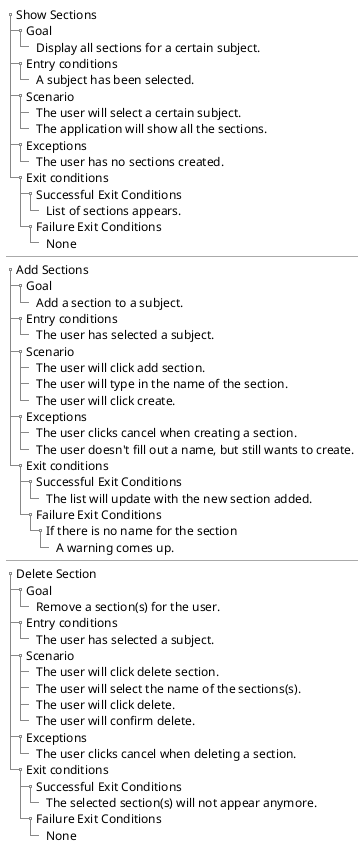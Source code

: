 @startsalt
{
{T
+ Show Sections
++  Goal
+++ Display all sections for a certain subject.
++ Entry conditions
+++ A subject has been selected.
++ Scenario
+++ The user will select a certain subject.
+++ The application will show all the sections.
++ Exceptions
+++ The user has no sections created.
++ Exit conditions
+++ Successful Exit Conditions
++++ List of sections appears.
+++ Failure Exit Conditions
++++ None
}
---
{T
+ Add Sections
++  Goal
+++ Add a section to a subject.
++ Entry conditions
+++ The user has selected a subject.
++ Scenario
+++ The user will click add section.
+++ The user will type in the name of the section.
+++ The user will click create.
++ Exceptions
+++ The user clicks cancel when creating a section.
+++ The user doesn't fill out a name, but still wants to create.
++ Exit conditions
+++ Successful Exit Conditions
++++ The list will update with the new section added.
+++ Failure Exit Conditions
++++ If there is no name for the section
+++++A warning comes up.
}
---
{T
+ Delete Section
++  Goal
+++ Remove a section(s) for the user.
++ Entry conditions
+++ The user has selected a subject.
++ Scenario
+++ The user will click delete section.
+++ The user will select the name of the sections(s).
+++ The user will click delete.
+++ The user will confirm delete.
++ Exceptions
+++ The user clicks cancel when deleting a section.
++ Exit conditions
+++ Successful Exit Conditions
++++ The selected section(s) will not appear anymore.
+++ Failure Exit Conditions
++++None
}
}
@endsalt